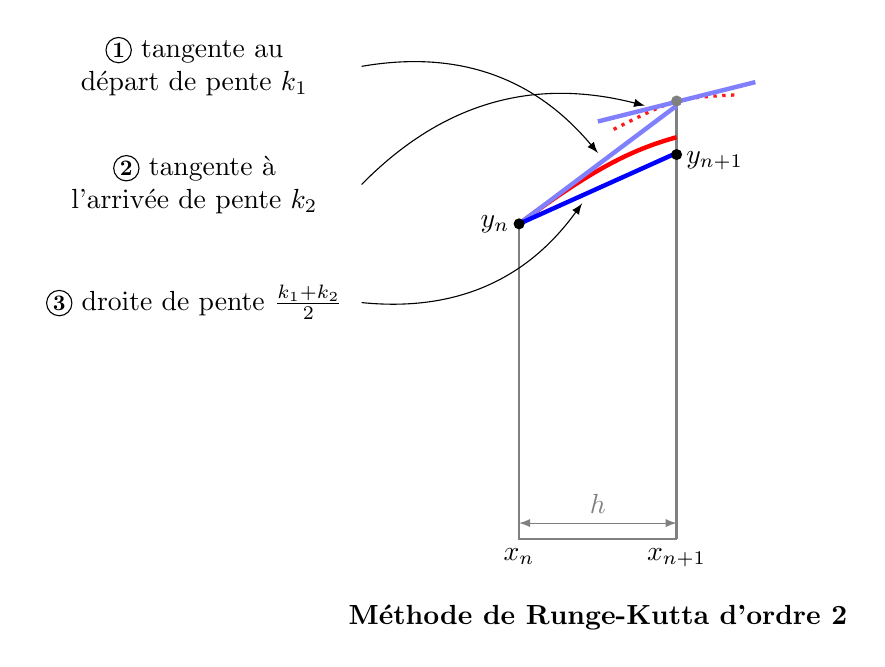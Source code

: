 \begin{tikzpicture}[scale=2]

\draw[thick, gray] (2,0) -- (1,0)--(1,2);
\draw[thick, gray] (2,0)--(2,2.75);
%\draw[dotted] (1.5,0)--++(0,2.4);

  \draw[ultra thick, color=red] (1,2).. controls ++(0.5,0.75*0.5) and (1.75,2.48) ..  (2,2.55);
  \draw[very thick, dotted, color=red!90] (1.6,2.6).. controls (2,2.8) ..  (2.4,2.82);
  \draw[ultra thick, color=blue!50] (1,2) -- ++(1,0.75);
  \draw[ultra thick, color=blue!50] (1.5,2.65) -- ++(1,0.25);
  \draw[ultra thick, color=blue] (1,2) -- ++(1,0.45);

 \node[below] at (1,0) {$x_n$};
 \node[below] at (2,0) {$x_{n+1}$};

% \node[below] at (1.5,0) {$\frac{x_n+x_{n+1}}{2}$};

\node[left] at (1,2) {$y_n$};
\node[right] at (2,2.4) {$y_{n+1}$};
\fill[gray] (2,2.78) circle (1pt);
\fill (1,2) circle (1pt);
\fill (2,2.44) circle (1pt);

%\draw[<->,gray,>=latex] (1,0.1)--++(0.5,0) node[midway, above,scale=0.7] {$\frac h2$};
%\draw[<->,gray,>=latex] (1.5,0.1)--++(0.5,0) node[midway, above,scale=0.7] {$\frac h2$};
\draw[<->,gray,>=latex] (1,0.1)--++(1,0) node[midway, above] {$h$};

\newcommand*\circled[1]{\tikz[baseline=(char.base)]{
            \node[shape=circle,draw,inner sep=1pt, scale=0.8] (char) {\bf #1};}}

%\draw[<-,>=latex] (1.8,2.37)to[bend left] (0,1.5)  node[left]{courbe};
\draw[<-,>=latex] (1.5,2.45)to[bend right] (0,3)  node[left,text width=4cm, align=center]{\circled{1} tangente au départ de pente $k_1$};
\draw[<-,>=latex] (1.8,2.75)to[bend right] (0,2.25)  node[left,text width=4cm, align=center]{\circled{2} tangente à l'arrivée de pente $k_2$};
\draw[<-,>=latex] (1.4,2.13)to[bend left, ] (0,1.5)  node[left,text width=4cm, align=center]{\circled{3} droite de pente $\frac {k_1 + k_2}{2}$};

\node at (1.5,-0.5) {\bf Méthode de Runge-Kutta d'ordre 2};
\end{tikzpicture}
